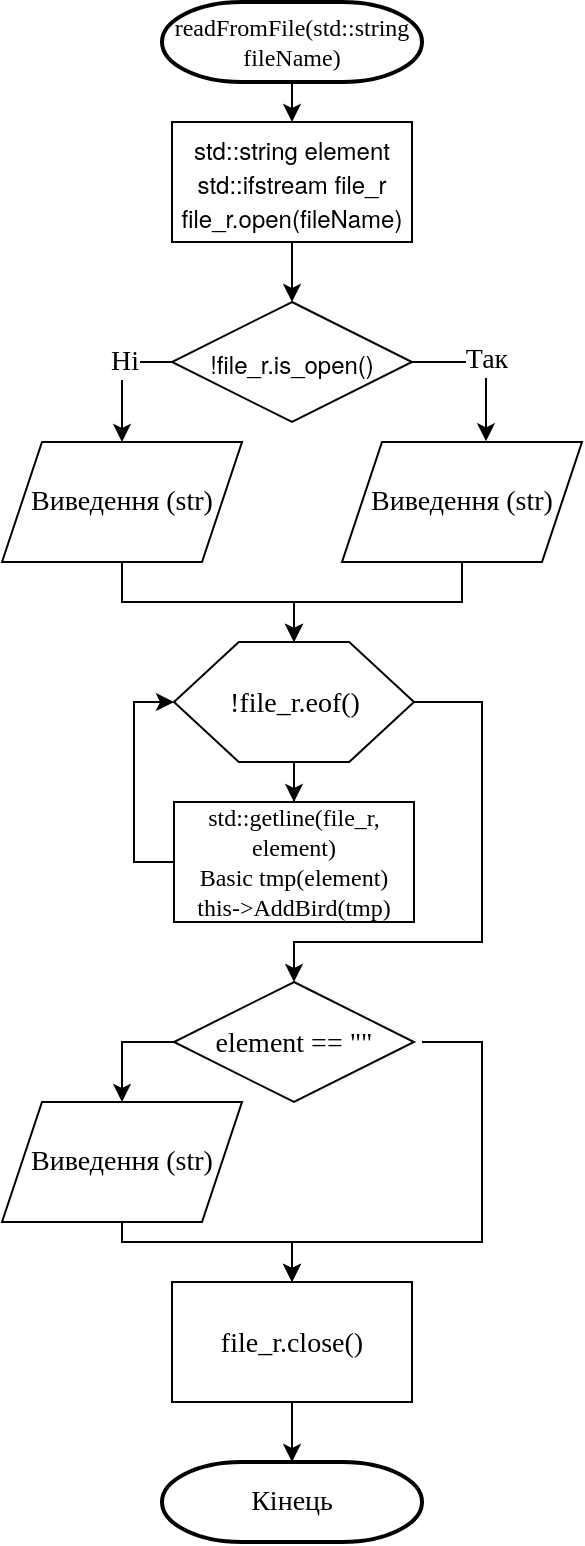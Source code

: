 <mxfile version="14.7.2"><diagram name="Page-1" id="OG2B8AzrBvfdGUtKCgec"><mxGraphModel dx="946" dy="662" grid="1" gridSize="10" guides="1" tooltips="1" connect="1" arrows="1" fold="1" page="1" pageScale="1" pageWidth="827" pageHeight="1169" math="0" shadow="0"><root><mxCell id="0"/><mxCell id="1" parent="0"/><mxCell id="D6oXwwGbqj0RXHvpsCMO-1" value="" style="edgeStyle=orthogonalEdgeStyle;rounded=0;orthogonalLoop=1;jettySize=auto;html=1;" parent="1" source="D6oXwwGbqj0RXHvpsCMO-2" edge="1"><mxGeometry relative="1" as="geometry"><mxPoint x="375" y="100" as="targetPoint"/></mxGeometry></mxCell><mxCell id="D6oXwwGbqj0RXHvpsCMO-2" value="&lt;p style=&quot;margin: 0px ; font-stretch: normal ; line-height: normal&quot;&gt;&lt;font face=&quot;Times New Roman&quot; style=&quot;font-size: 12px&quot;&gt;readFromFile(std::string fileName)&lt;/font&gt;&lt;/p&gt;" style="strokeWidth=2;html=1;shape=mxgraph.flowchart.terminator;whiteSpace=wrap;" parent="1" vertex="1"><mxGeometry x="310" y="40" width="130" height="40" as="geometry"/></mxCell><mxCell id="D6oXwwGbqj0RXHvpsCMO-3" value="&lt;font face=&quot;Times New Roman&quot;&gt;&lt;span style=&quot;font-size: 14px&quot;&gt;Кінець&lt;br&gt;&lt;/span&gt;&lt;/font&gt;" style="strokeWidth=2;html=1;shape=mxgraph.flowchart.terminator;whiteSpace=wrap;" parent="1" vertex="1"><mxGeometry x="310" y="770" width="130" height="40" as="geometry"/></mxCell><mxCell id="D6oXwwGbqj0RXHvpsCMO-10" value="" style="edgeStyle=orthogonalEdgeStyle;rounded=0;orthogonalLoop=1;jettySize=auto;html=1;" parent="1" source="D6oXwwGbqj0RXHvpsCMO-5" edge="1"><mxGeometry relative="1" as="geometry"><mxPoint x="375" y="190" as="targetPoint"/></mxGeometry></mxCell><mxCell id="D6oXwwGbqj0RXHvpsCMO-5" value="&lt;p style=&quot;margin: 0px ; font-stretch: normal ; font-size: 12px ; line-height: normal ; font-family: &amp;#34;helvetica neue&amp;#34;&quot;&gt;std::string element&lt;/p&gt;&lt;p style=&quot;margin: 0px ; font-stretch: normal ; font-size: 12px ; line-height: normal ; font-family: &amp;#34;helvetica neue&amp;#34;&quot;&gt;std::ifstream file_r&lt;/p&gt;&lt;p style=&quot;margin: 0px ; font-stretch: normal ; font-size: 12px ; line-height: normal ; font-family: &amp;#34;helvetica neue&amp;#34;&quot;&gt;file_r.open(fileName)&lt;/p&gt;" style="rounded=0;whiteSpace=wrap;html=1;fontFamily=Times New Roman;fontSize=14;" parent="1" vertex="1"><mxGeometry x="315" y="100" width="120" height="60" as="geometry"/></mxCell><mxCell id="YEffpw2WLhJ3s31nMCfE-15" style="edgeStyle=orthogonalEdgeStyle;rounded=0;orthogonalLoop=1;jettySize=auto;html=1;entryX=0.5;entryY=0;entryDx=0;entryDy=0;fontFamily=Times New Roman;fontSize=14;endArrow=classic;endFill=1;" parent="1" source="YEffpw2WLhJ3s31nMCfE-12" target="YEffpw2WLhJ3s31nMCfE-14" edge="1"><mxGeometry relative="1" as="geometry"><Array as="points"><mxPoint x="290" y="220"/></Array></mxGeometry></mxCell><mxCell id="YEffpw2WLhJ3s31nMCfE-18" value="Ні" style="edgeLabel;html=1;align=center;verticalAlign=middle;resizable=0;points=[];fontSize=14;fontFamily=Times New Roman;" parent="YEffpw2WLhJ3s31nMCfE-15" vertex="1" connectable="0"><mxGeometry x="-0.241" relative="1" as="geometry"><mxPoint as="offset"/></mxGeometry></mxCell><mxCell id="YEffpw2WLhJ3s31nMCfE-16" style="edgeStyle=orthogonalEdgeStyle;rounded=0;orthogonalLoop=1;jettySize=auto;html=1;entryX=0.6;entryY=-0.006;entryDx=0;entryDy=0;entryPerimeter=0;fontFamily=Times New Roman;fontSize=14;endArrow=classic;endFill=1;" parent="1" source="YEffpw2WLhJ3s31nMCfE-12" target="YEffpw2WLhJ3s31nMCfE-13" edge="1"><mxGeometry relative="1" as="geometry"><Array as="points"><mxPoint x="472" y="220"/></Array></mxGeometry></mxCell><mxCell id="YEffpw2WLhJ3s31nMCfE-17" value="Так" style="edgeLabel;html=1;align=center;verticalAlign=middle;resizable=0;points=[];fontSize=14;fontFamily=Times New Roman;" parent="YEffpw2WLhJ3s31nMCfE-16" vertex="1" connectable="0"><mxGeometry x="-0.034" y="-1" relative="1" as="geometry"><mxPoint x="1" y="-1" as="offset"/></mxGeometry></mxCell><mxCell id="YEffpw2WLhJ3s31nMCfE-12" value="&lt;p style=&quot;margin: 0px ; font-stretch: normal ; font-size: 12px ; line-height: normal ; font-family: &amp;#34;helvetica neue&amp;#34;&quot;&gt;!file_r.is_open()&lt;/p&gt;" style="rhombus;whiteSpace=wrap;html=1;rounded=0;fontFamily=Times New Roman;fontSize=14;" parent="1" vertex="1"><mxGeometry x="315" y="190" width="120" height="60" as="geometry"/></mxCell><mxCell id="PvFi18cnLrWUzXLh9LMH-2" style="edgeStyle=orthogonalEdgeStyle;rounded=0;orthogonalLoop=1;jettySize=auto;html=1;entryX=0.5;entryY=0;entryDx=0;entryDy=0;fontFamily=Times New Roman;fontSize=14;endArrow=classic;endFill=1;" parent="1" source="YEffpw2WLhJ3s31nMCfE-13" target="PvFi18cnLrWUzXLh9LMH-1" edge="1"><mxGeometry relative="1" as="geometry"/></mxCell><mxCell id="YEffpw2WLhJ3s31nMCfE-13" value="Виведення (str)" style="shape=parallelogram;perimeter=parallelogramPerimeter;whiteSpace=wrap;html=1;fixedSize=1;rounded=0;fontFamily=Times New Roman;fontSize=14;" parent="1" vertex="1"><mxGeometry x="400" y="260" width="120" height="60" as="geometry"/></mxCell><mxCell id="PvFi18cnLrWUzXLh9LMH-3" style="edgeStyle=orthogonalEdgeStyle;rounded=0;orthogonalLoop=1;jettySize=auto;html=1;entryX=0.5;entryY=0;entryDx=0;entryDy=0;fontFamily=Times New Roman;fontSize=14;endArrow=classic;endFill=1;" parent="1" source="YEffpw2WLhJ3s31nMCfE-14" target="PvFi18cnLrWUzXLh9LMH-1" edge="1"><mxGeometry relative="1" as="geometry"/></mxCell><mxCell id="YEffpw2WLhJ3s31nMCfE-14" value="Виведення (str)" style="shape=parallelogram;perimeter=parallelogramPerimeter;whiteSpace=wrap;html=1;fixedSize=1;rounded=0;fontFamily=Times New Roman;fontSize=14;" parent="1" vertex="1"><mxGeometry x="230" y="260" width="120" height="60" as="geometry"/></mxCell><mxCell id="PvFi18cnLrWUzXLh9LMH-5" value="" style="edgeStyle=orthogonalEdgeStyle;rounded=0;orthogonalLoop=1;jettySize=auto;html=1;fontFamily=Times New Roman;fontSize=14;endArrow=classic;endFill=1;" parent="1" source="PvFi18cnLrWUzXLh9LMH-1" target="PvFi18cnLrWUzXLh9LMH-4" edge="1"><mxGeometry relative="1" as="geometry"/></mxCell><mxCell id="r4jPQjEkQ-dV1Pu4FZfD-2" style="edgeStyle=orthogonalEdgeStyle;rounded=0;orthogonalLoop=1;jettySize=auto;html=1;entryX=0.5;entryY=0;entryDx=0;entryDy=0;fontFamily=Times New Roman;fontSize=14;endArrow=classic;endFill=1;" edge="1" parent="1" source="PvFi18cnLrWUzXLh9LMH-1" target="PvFi18cnLrWUzXLh9LMH-6"><mxGeometry relative="1" as="geometry"><Array as="points"><mxPoint x="470" y="390"/><mxPoint x="470" y="510"/><mxPoint x="376" y="510"/></Array></mxGeometry></mxCell><mxCell id="PvFi18cnLrWUzXLh9LMH-1" value="&lt;p style=&quot;margin: 0px ; font-stretch: normal ; line-height: normal&quot;&gt;&lt;font style=&quot;font-size: 14px&quot;&gt;!file_r.eof()&lt;/font&gt;&lt;/p&gt;" style="verticalLabelPosition=middle;verticalAlign=middle;html=1;shape=hexagon;perimeter=hexagonPerimeter2;arcSize=6;size=0.27;strokeWidth=1;fontFamily=Times New Roman;fontSize=14;align=center;labelPosition=center;" parent="1" vertex="1"><mxGeometry x="316" y="360" width="120" height="60" as="geometry"/></mxCell><mxCell id="r4jPQjEkQ-dV1Pu4FZfD-1" style="edgeStyle=orthogonalEdgeStyle;rounded=0;orthogonalLoop=1;jettySize=auto;html=1;entryX=0;entryY=0.5;entryDx=0;entryDy=0;fontFamily=Times New Roman;fontSize=14;endArrow=classic;endFill=1;" edge="1" parent="1" source="PvFi18cnLrWUzXLh9LMH-4" target="PvFi18cnLrWUzXLh9LMH-1"><mxGeometry relative="1" as="geometry"><Array as="points"><mxPoint x="296" y="470"/><mxPoint x="296" y="390"/></Array></mxGeometry></mxCell><mxCell id="PvFi18cnLrWUzXLh9LMH-4" value="&lt;p style=&quot;margin: 0px ; font-stretch: normal ; font-size: 12px ; line-height: normal&quot;&gt;std::getline(file_r, element)&lt;/p&gt;&lt;p style=&quot;margin: 0px ; font-stretch: normal ; font-size: 12px ; line-height: normal&quot;&gt;Basic tmp(element)&lt;/p&gt;&lt;p style=&quot;margin: 0px ; font-stretch: normal ; font-size: 12px ; line-height: normal&quot;&gt;this-&amp;gt;AddBird(tmp)&lt;/p&gt;" style="rounded=0;whiteSpace=wrap;html=1;fontFamily=Times New Roman;fontSize=14;" parent="1" vertex="1"><mxGeometry x="316" y="440" width="120" height="60" as="geometry"/></mxCell><mxCell id="PvFi18cnLrWUzXLh9LMH-9" style="edgeStyle=orthogonalEdgeStyle;rounded=0;orthogonalLoop=1;jettySize=auto;html=1;entryX=0.5;entryY=0;entryDx=0;entryDy=0;fontFamily=Times New Roman;fontSize=14;endArrow=classic;endFill=1;" parent="1" source="PvFi18cnLrWUzXLh9LMH-6" target="PvFi18cnLrWUzXLh9LMH-8" edge="1"><mxGeometry relative="1" as="geometry"><Array as="points"><mxPoint x="290" y="560"/></Array></mxGeometry></mxCell><mxCell id="PvFi18cnLrWUzXLh9LMH-11" style="edgeStyle=orthogonalEdgeStyle;rounded=0;orthogonalLoop=1;jettySize=auto;html=1;entryX=0.5;entryY=0;entryDx=0;entryDy=0;fontFamily=Times New Roman;fontSize=14;endArrow=classic;endFill=1;" parent="1" target="PvFi18cnLrWUzXLh9LMH-10" edge="1"><mxGeometry relative="1" as="geometry"><mxPoint x="440" y="560" as="sourcePoint"/><Array as="points"><mxPoint x="470" y="560"/><mxPoint x="470" y="660"/><mxPoint x="375" y="660"/></Array></mxGeometry></mxCell><mxCell id="PvFi18cnLrWUzXLh9LMH-6" value="&lt;p style=&quot;margin: 0px ; font-stretch: normal ; line-height: normal&quot;&gt;&lt;font style=&quot;font-size: 14px&quot;&gt;element == &quot;&quot;&lt;/font&gt;&lt;/p&gt;" style="rhombus;whiteSpace=wrap;html=1;rounded=0;fontFamily=Times New Roman;fontSize=14;" parent="1" vertex="1"><mxGeometry x="316" y="530" width="120" height="60" as="geometry"/></mxCell><mxCell id="PvFi18cnLrWUzXLh9LMH-12" style="edgeStyle=orthogonalEdgeStyle;rounded=0;orthogonalLoop=1;jettySize=auto;html=1;entryX=0.5;entryY=0;entryDx=0;entryDy=0;fontFamily=Times New Roman;fontSize=14;endArrow=classic;endFill=1;" parent="1" source="PvFi18cnLrWUzXLh9LMH-8" target="PvFi18cnLrWUzXLh9LMH-10" edge="1"><mxGeometry relative="1" as="geometry"><Array as="points"><mxPoint x="290" y="660"/><mxPoint x="375" y="660"/></Array></mxGeometry></mxCell><mxCell id="PvFi18cnLrWUzXLh9LMH-8" value="Виведення (str)" style="shape=parallelogram;perimeter=parallelogramPerimeter;whiteSpace=wrap;html=1;fixedSize=1;rounded=0;fontFamily=Times New Roman;fontSize=14;" parent="1" vertex="1"><mxGeometry x="230" y="590" width="120" height="60" as="geometry"/></mxCell><mxCell id="PvFi18cnLrWUzXLh9LMH-13" value="" style="edgeStyle=orthogonalEdgeStyle;rounded=0;orthogonalLoop=1;jettySize=auto;html=1;fontFamily=Times New Roman;fontSize=14;endArrow=classic;endFill=1;" parent="1" source="PvFi18cnLrWUzXLh9LMH-10" target="D6oXwwGbqj0RXHvpsCMO-3" edge="1"><mxGeometry relative="1" as="geometry"/></mxCell><mxCell id="PvFi18cnLrWUzXLh9LMH-10" value="&lt;p style=&quot;margin: 0px ; font-stretch: normal ; line-height: normal&quot;&gt;&lt;font style=&quot;font-size: 14px&quot;&gt;file_r.close()&lt;/font&gt;&lt;/p&gt;" style="rounded=0;whiteSpace=wrap;html=1;fontFamily=Times New Roman;fontSize=14;" parent="1" vertex="1"><mxGeometry x="315" y="680" width="120" height="60" as="geometry"/></mxCell></root></mxGraphModel></diagram></mxfile>